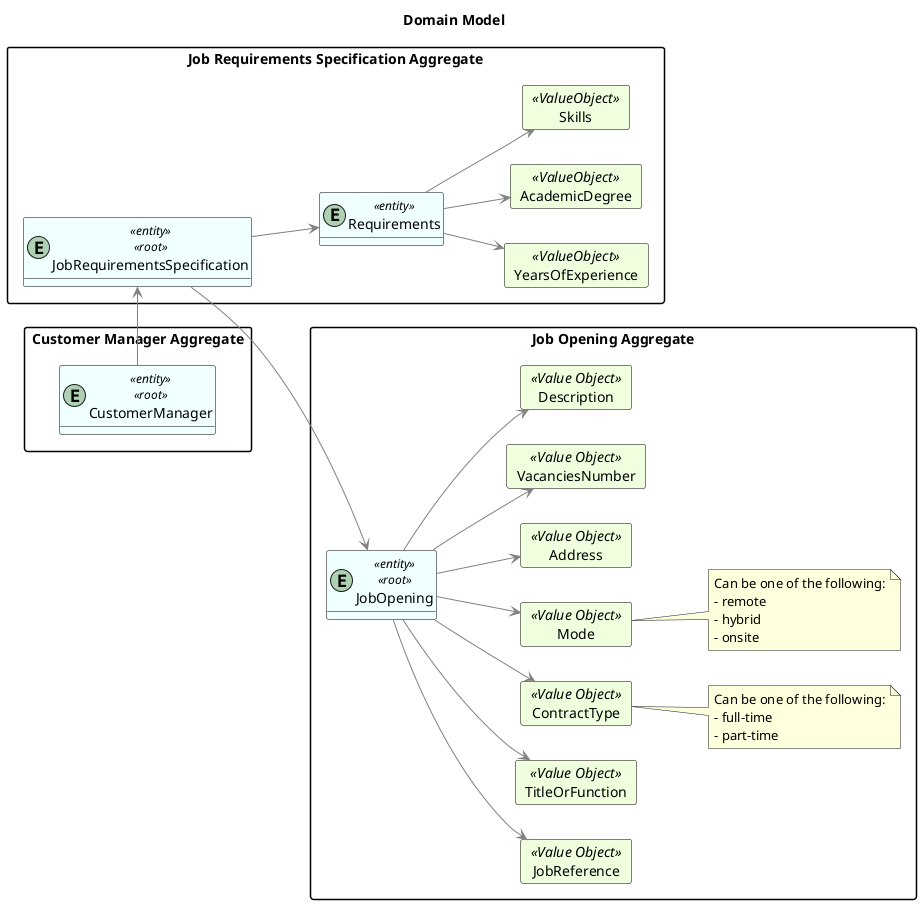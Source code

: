 @startuml
hide methods
left to right direction
'skinparam linetype ortho

Title "Domain Model"

skinparam class {
    LifeLineBorderColor DarkBlue
    LifeLineBackgroundColor APPLICATION
    BackgroundColor #F0FFFF
    ArrowColor grey
    BorderColor black
}

skinparam packageStyle rectangle

skinparam card {
    LifeLineBorderColor Green
    LifeLineBackgroundColor APPLICATION
    BackgroundColor #F0FFDD
    ArrowColor DarkGrey
    BorderColor Black
}


package "Job Requirements Specification Aggregate"{
entity JobRequirementsSpecification <<entity>><<root>>

    entity Requirements <<entity>>

        card YearsOfExperience <<ValueObject>>{
        }
        card AcademicDegree <<ValueObject>>{
        }
        card Skills <<ValueObject>>{
        }

        Requirements --> YearsOfExperience
        Requirements --> AcademicDegree
        Requirements --> Skills

    JobRequirementsSpecification --> Requirements

}


package "Customer Manager Aggregate"{
entity CustomerManager <<entity>><<root>>

}


package "Job Opening Aggregate"{
entity JobOpening <<entity>><<root>>

    card JobReference <<Value Object>> {
    }
    card TitleOrFunction <<Value Object>> {
    }
    card ContractType <<Value Object>> {
    }
    card Mode <<Value Object>> {
    }
    card Address <<Value Object>> {
    }
    card VacanciesNumber <<Value Object>> {
    }
    card Description <<Value Object>> {
    }

    JobOpening --> JobReference
    JobOpening --> TitleOrFunction
    JobOpening --> ContractType
    JobOpening --> Mode
    JobOpening --> Address
    JobOpening --> VacanciesNumber
    JobOpening --> Description

    note right of ContractType
        Can be one of the following:
        - full-time
        - part-time
    end note

    note right of Mode
         Can be one of the following:
         - remote
         - hybrid
         - onsite
    end note

}

CustomerManager -> JobRequirementsSpecification
JobRequirementsSpecification --> JobOpening


@enduml